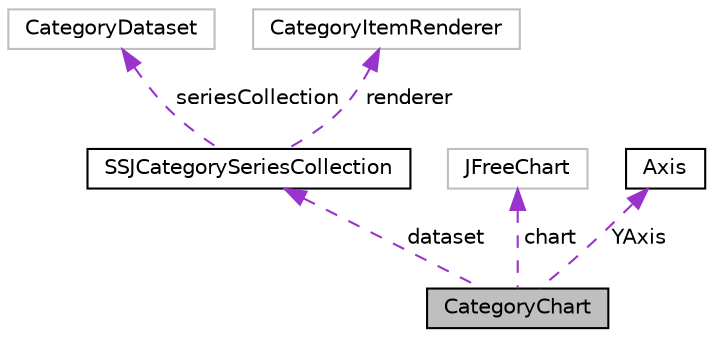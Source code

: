 digraph "CategoryChart"
{
 // INTERACTIVE_SVG=YES
  bgcolor="transparent";
  edge [fontname="Helvetica",fontsize="10",labelfontname="Helvetica",labelfontsize="10"];
  node [fontname="Helvetica",fontsize="10",shape=record];
  Node2 [label="CategoryChart",height=0.2,width=0.4,color="black", fillcolor="grey75", style="filled", fontcolor="black"];
  Node3 -> Node2 [dir="back",color="darkorchid3",fontsize="10",style="dashed",label=" dataset" ,fontname="Helvetica"];
  Node3 [label="SSJCategorySeriesCollection",height=0.2,width=0.4,color="black",URL="$classumontreal_1_1ssj_1_1charts_1_1SSJCategorySeriesCollection.html",tooltip="Stores data used in a CategoryChart. "];
  Node4 -> Node3 [dir="back",color="darkorchid3",fontsize="10",style="dashed",label=" seriesCollection" ,fontname="Helvetica"];
  Node4 [label="CategoryDataset",height=0.2,width=0.4,color="grey75"];
  Node5 -> Node3 [dir="back",color="darkorchid3",fontsize="10",style="dashed",label=" renderer" ,fontname="Helvetica"];
  Node5 [label="CategoryItemRenderer",height=0.2,width=0.4,color="grey75"];
  Node6 -> Node2 [dir="back",color="darkorchid3",fontsize="10",style="dashed",label=" chart" ,fontname="Helvetica"];
  Node6 [label="JFreeChart",height=0.2,width=0.4,color="grey75"];
  Node7 -> Node2 [dir="back",color="darkorchid3",fontsize="10",style="dashed",label=" YAxis" ,fontname="Helvetica"];
  Node7 [label="Axis",height=0.2,width=0.4,color="black",URL="$classumontreal_1_1ssj_1_1charts_1_1Axis.html",tooltip="Represents an axis of a chart encapsulated by an instance of XYChart. "];
}

